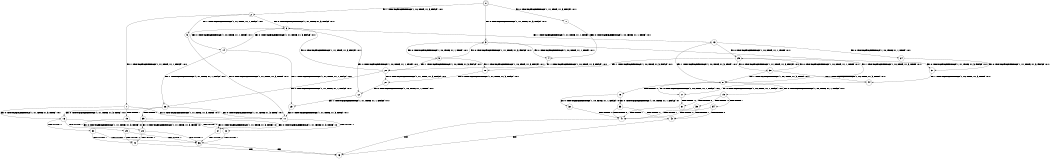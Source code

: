 digraph BCG {
size = "7, 10.5";
center = TRUE;
node [shape = circle];
0 [peripheries = 2];
0 -> 1 [label = "EX !0 !ATOMIC_EXCH_BRANCH (1, +1, TRUE, +1, 3, FALSE) !:0:1:"];
0 -> 2 [label = "EX !1 !ATOMIC_EXCH_BRANCH (1, +0, TRUE, +1, 3, FALSE) !:0:1:"];
0 -> 3 [label = "EX !0 !ATOMIC_EXCH_BRANCH (1, +1, TRUE, +1, 3, FALSE) !:0:1:"];
1 -> 4 [label = "EX !0 !ATOMIC_EXCH_BRANCH (1, +0, TRUE, +1, 1, TRUE) !:0:1:"];
2 -> 5 [label = "EX !1 !ATOMIC_EXCH_BRANCH (1, +1, TRUE, +1, 1, FALSE) !:0:1:"];
2 -> 6 [label = "EX !0 !ATOMIC_EXCH_BRANCH (1, +1, TRUE, +1, 3, FALSE) !:0:1:"];
2 -> 7 [label = "EX !1 !ATOMIC_EXCH_BRANCH (1, +1, TRUE, +1, 1, FALSE) !:0:1:"];
3 -> 4 [label = "EX !0 !ATOMIC_EXCH_BRANCH (1, +0, TRUE, +1, 1, TRUE) !:0:1:"];
3 -> 8 [label = "EX !1 !ATOMIC_EXCH_BRANCH (1, +0, TRUE, +1, 3, TRUE) !:0:1:"];
3 -> 9 [label = "EX !0 !ATOMIC_EXCH_BRANCH (1, +0, TRUE, +1, 1, TRUE) !:0:1:"];
4 -> 10 [label = "EX !1 !ATOMIC_EXCH_BRANCH (1, +0, TRUE, +1, 3, FALSE) !:0:1:"];
5 -> 11 [label = "EX !0 !ATOMIC_EXCH_BRANCH (1, +1, TRUE, +1, 3, TRUE) !:0:1:"];
6 -> 12 [label = "EX !0 !ATOMIC_EXCH_BRANCH (1, +0, TRUE, +1, 1, TRUE) !:0:1:"];
6 -> 13 [label = "EX !1 !ATOMIC_EXCH_BRANCH (1, +1, TRUE, +1, 1, TRUE) !:0:1:"];
6 -> 14 [label = "EX !0 !ATOMIC_EXCH_BRANCH (1, +0, TRUE, +1, 1, TRUE) !:0:1:"];
7 -> 11 [label = "EX !0 !ATOMIC_EXCH_BRANCH (1, +1, TRUE, +1, 3, TRUE) !:0:1:"];
7 -> 15 [label = "TERMINATE !1"];
7 -> 16 [label = "EX !0 !ATOMIC_EXCH_BRANCH (1, +1, TRUE, +1, 3, TRUE) !:0:1:"];
8 -> 17 [label = "EX !0 !ATOMIC_EXCH_BRANCH (1, +0, TRUE, +1, 1, FALSE) !:0:1:"];
8 -> 18 [label = "TERMINATE !1"];
8 -> 19 [label = "EX !0 !ATOMIC_EXCH_BRANCH (1, +0, TRUE, +1, 1, FALSE) !:0:1:"];
9 -> 10 [label = "EX !1 !ATOMIC_EXCH_BRANCH (1, +0, TRUE, +1, 3, FALSE) !:0:1:"];
9 -> 20 [label = "EX !1 !ATOMIC_EXCH_BRANCH (1, +0, TRUE, +1, 3, FALSE) !:0:1:"];
9 -> 3 [label = "EX !0 !ATOMIC_EXCH_BRANCH (1, +1, TRUE, +1, 3, FALSE) !:0:1:"];
10 -> 21 [label = "EX !0 !ATOMIC_EXCH_BRANCH (1, +1, TRUE, +1, 3, FALSE) !:0:1:"];
11 -> 22 [label = "TERMINATE !0"];
12 -> 23 [label = "EX !1 !ATOMIC_EXCH_BRANCH (1, +1, TRUE, +1, 1, FALSE) !:0:1:"];
13 -> 24 [label = "EX !0 !ATOMIC_EXCH_BRANCH (1, +0, TRUE, +1, 1, TRUE) !:0:1:"];
13 -> 8 [label = "EX !1 !ATOMIC_EXCH_BRANCH (1, +0, TRUE, +1, 3, TRUE) !:0:1:"];
13 -> 25 [label = "EX !0 !ATOMIC_EXCH_BRANCH (1, +0, TRUE, +1, 1, TRUE) !:0:1:"];
14 -> 23 [label = "EX !1 !ATOMIC_EXCH_BRANCH (1, +1, TRUE, +1, 1, FALSE) !:0:1:"];
14 -> 26 [label = "EX !1 !ATOMIC_EXCH_BRANCH (1, +1, TRUE, +1, 1, FALSE) !:0:1:"];
14 -> 6 [label = "EX !0 !ATOMIC_EXCH_BRANCH (1, +1, TRUE, +1, 3, FALSE) !:0:1:"];
15 -> 27 [label = "EX !0 !ATOMIC_EXCH_BRANCH (1, +1, TRUE, +1, 3, TRUE) !:0:"];
15 -> 28 [label = "EX !0 !ATOMIC_EXCH_BRANCH (1, +1, TRUE, +1, 3, TRUE) !:0:"];
16 -> 22 [label = "TERMINATE !0"];
16 -> 29 [label = "TERMINATE !1"];
16 -> 30 [label = "TERMINATE !0"];
17 -> 31 [label = "TERMINATE !0"];
18 -> 32 [label = "EX !0 !ATOMIC_EXCH_BRANCH (1, +0, TRUE, +1, 1, FALSE) !:0:"];
18 -> 33 [label = "EX !0 !ATOMIC_EXCH_BRANCH (1, +0, TRUE, +1, 1, FALSE) !:0:"];
19 -> 31 [label = "TERMINATE !0"];
19 -> 34 [label = "TERMINATE !1"];
19 -> 35 [label = "TERMINATE !0"];
20 -> 21 [label = "EX !0 !ATOMIC_EXCH_BRANCH (1, +1, TRUE, +1, 3, FALSE) !:0:1:"];
20 -> 26 [label = "EX !1 !ATOMIC_EXCH_BRANCH (1, +1, TRUE, +1, 1, FALSE) !:0:1:"];
20 -> 6 [label = "EX !0 !ATOMIC_EXCH_BRANCH (1, +1, TRUE, +1, 3, FALSE) !:0:1:"];
21 -> 12 [label = "EX !0 !ATOMIC_EXCH_BRANCH (1, +0, TRUE, +1, 1, TRUE) !:0:1:"];
22 -> 36 [label = "TERMINATE !1"];
23 -> 11 [label = "EX !0 !ATOMIC_EXCH_BRANCH (1, +1, TRUE, +1, 3, TRUE) !:0:1:"];
24 -> 37 [label = "EX !0 !ATOMIC_EXCH_BRANCH (1, +1, TRUE, +1, 3, FALSE) !:0:1:"];
25 -> 37 [label = "EX !0 !ATOMIC_EXCH_BRANCH (1, +1, TRUE, +1, 3, FALSE) !:0:1:"];
25 -> 20 [label = "EX !1 !ATOMIC_EXCH_BRANCH (1, +0, TRUE, +1, 3, FALSE) !:0:1:"];
25 -> 38 [label = "EX !0 !ATOMIC_EXCH_BRANCH (1, +1, TRUE, +1, 3, FALSE) !:0:1:"];
26 -> 11 [label = "EX !0 !ATOMIC_EXCH_BRANCH (1, +1, TRUE, +1, 3, TRUE) !:0:1:"];
26 -> 39 [label = "TERMINATE !1"];
26 -> 16 [label = "EX !0 !ATOMIC_EXCH_BRANCH (1, +1, TRUE, +1, 3, TRUE) !:0:1:"];
27 -> 36 [label = "TERMINATE !0"];
28 -> 36 [label = "TERMINATE !0"];
28 -> 40 [label = "TERMINATE !0"];
29 -> 36 [label = "TERMINATE !0"];
29 -> 40 [label = "TERMINATE !0"];
30 -> 36 [label = "TERMINATE !1"];
30 -> 40 [label = "TERMINATE !1"];
31 -> 41 [label = "TERMINATE !1"];
32 -> 41 [label = "TERMINATE !0"];
33 -> 41 [label = "TERMINATE !0"];
33 -> 42 [label = "TERMINATE !0"];
34 -> 41 [label = "TERMINATE !0"];
34 -> 42 [label = "TERMINATE !0"];
35 -> 41 [label = "TERMINATE !1"];
35 -> 42 [label = "TERMINATE !1"];
36 -> 43 [label = "exit"];
37 -> 44 [label = "EX !1 !ATOMIC_EXCH_BRANCH (1, +0, TRUE, +1, 3, TRUE) !:0:1:"];
38 -> 44 [label = "EX !1 !ATOMIC_EXCH_BRANCH (1, +0, TRUE, +1, 3, TRUE) !:0:1:"];
38 -> 8 [label = "EX !1 !ATOMIC_EXCH_BRANCH (1, +0, TRUE, +1, 3, TRUE) !:0:1:"];
38 -> 25 [label = "EX !0 !ATOMIC_EXCH_BRANCH (1, +0, TRUE, +1, 1, TRUE) !:0:1:"];
39 -> 27 [label = "EX !0 !ATOMIC_EXCH_BRANCH (1, +1, TRUE, +1, 3, TRUE) !:0:"];
39 -> 28 [label = "EX !0 !ATOMIC_EXCH_BRANCH (1, +1, TRUE, +1, 3, TRUE) !:0:"];
40 -> 43 [label = "exit"];
41 -> 43 [label = "exit"];
42 -> 43 [label = "exit"];
44 -> 17 [label = "EX !0 !ATOMIC_EXCH_BRANCH (1, +0, TRUE, +1, 1, FALSE) !:0:1:"];
}
